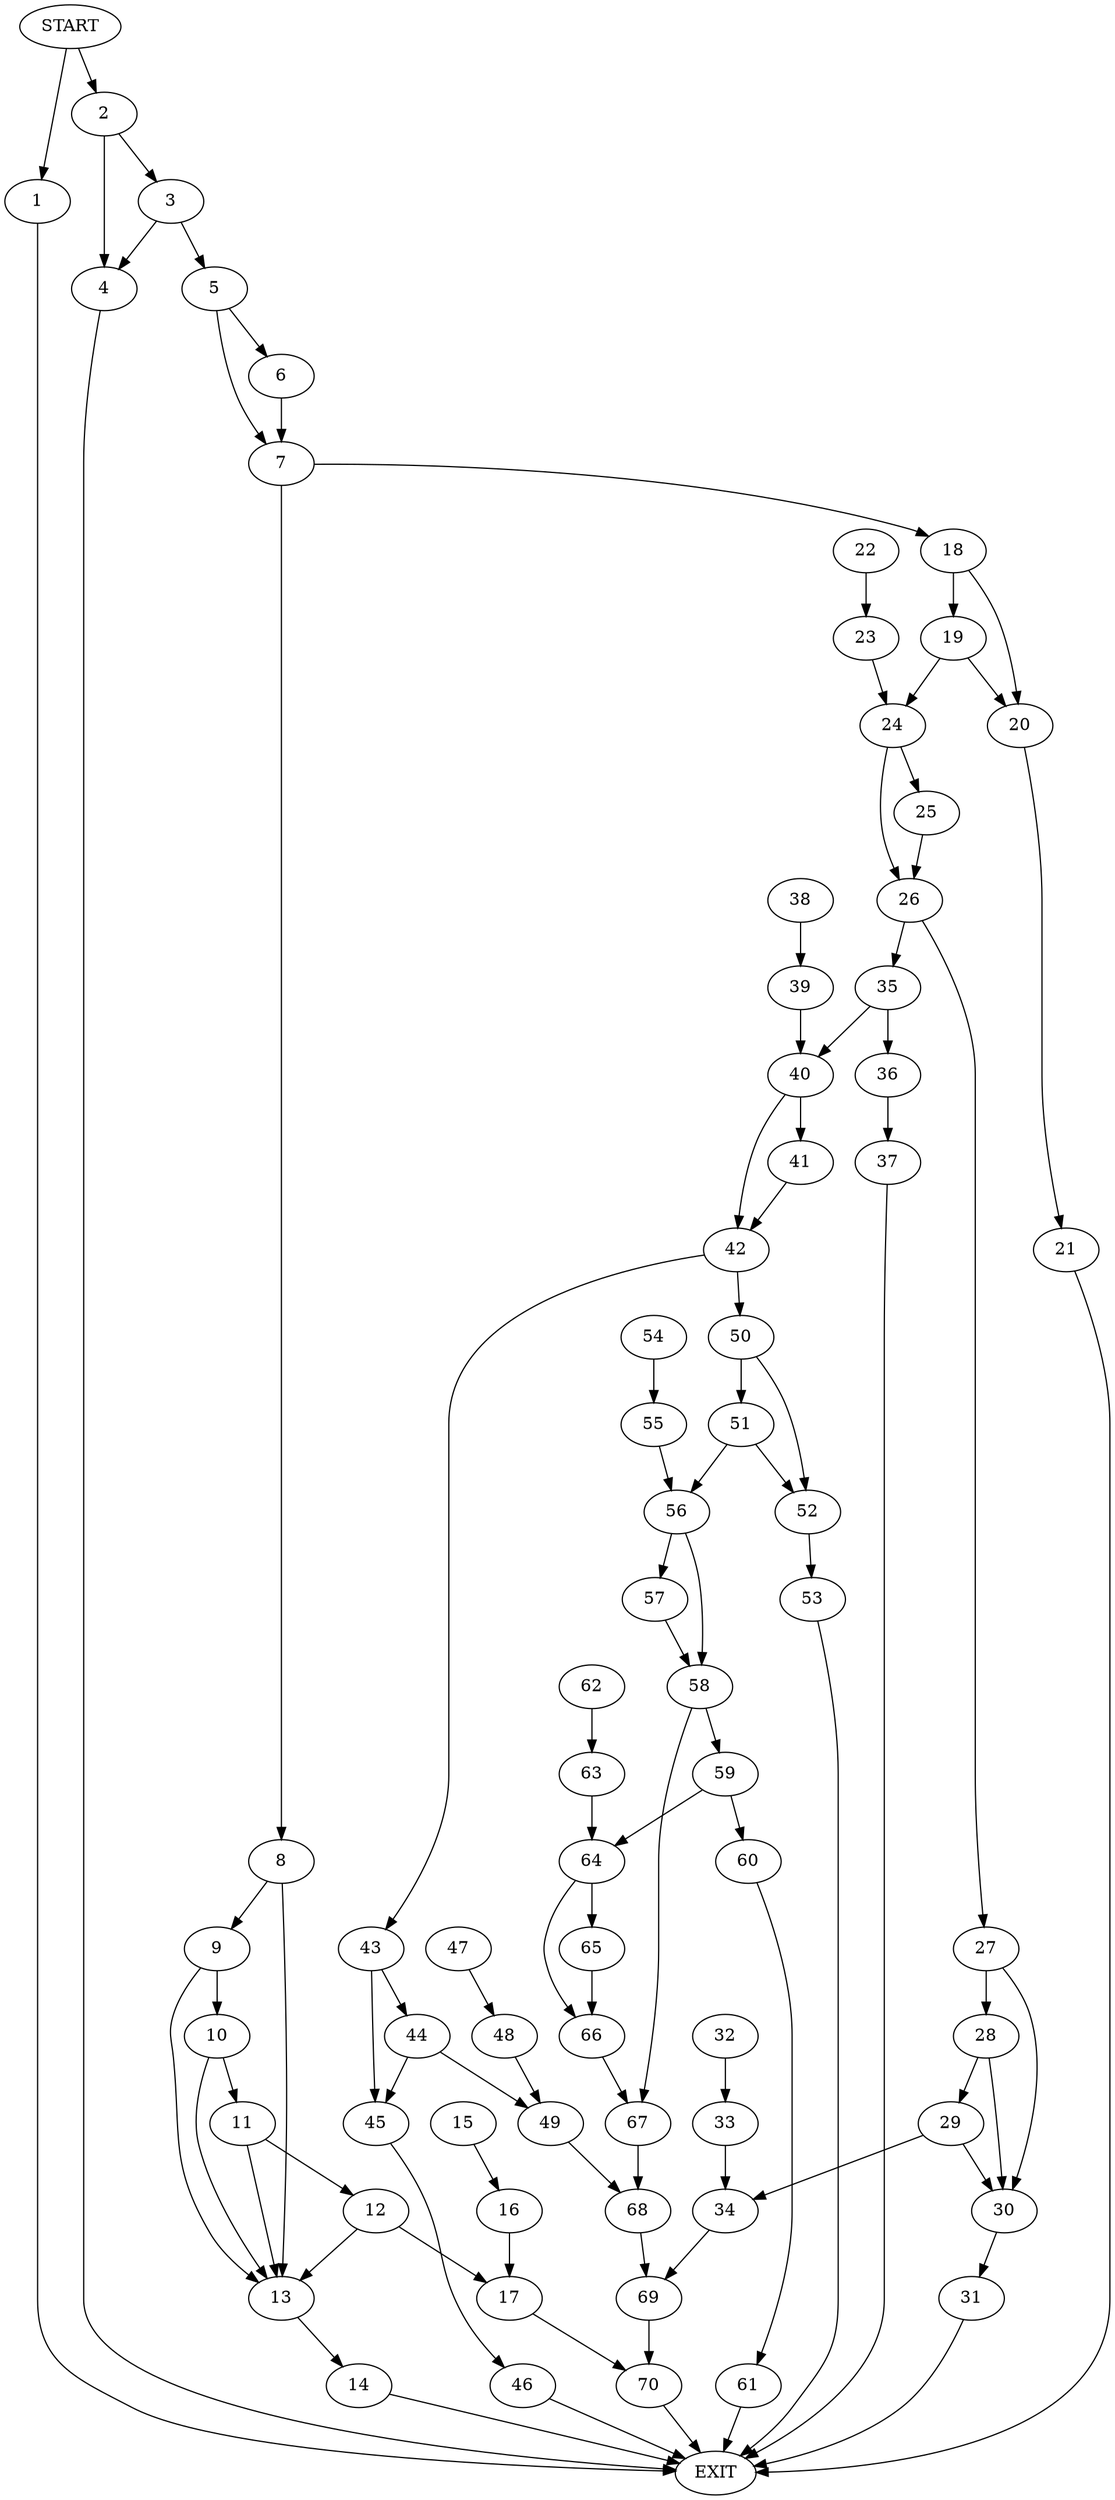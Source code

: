 digraph { 
0 [label="START"];
1;
2;
3;
4;
5;
6;
7;
8;
9;
10;
11;
12;
13;
14;
15;
16;
17;
18;
19;
20;
21;
22;
23;
24;
25;
26;
27;
28;
29;
30;
31;
32;
33;
34;
35;
36;
37;
38;
39;
40;
41;
42;
43;
44;
45;
46;
47;
48;
49;
50;
51;
52;
53;
54;
55;
56;
57;
58;
59;
60;
61;
62;
63;
64;
65;
66;
67;
68;
69;
70;
71[label="EXIT"];
0 -> 1;
0 -> 2;
1 -> 71;
2 -> 3;
2 -> 4;
3 -> 5;
3 -> 4;
4 -> 71;
5 -> 6;
5 -> 7;
6 -> 7;
7 -> 8;
7 -> 18;
8 -> 13;
8 -> 9;
9 -> 13;
9 -> 10;
10 -> 13;
10 -> 11;
11 -> 13;
11 -> 12;
12 -> 13;
12 -> 17;
13 -> 14;
14 -> 71;
15 -> 16;
16 -> 17;
17 -> 70;
18 -> 19;
18 -> 20;
19 -> 24;
19 -> 20;
20 -> 21;
21 -> 71;
22 -> 23;
23 -> 24;
24 -> 25;
24 -> 26;
25 -> 26;
26 -> 27;
26 -> 35;
27 -> 30;
27 -> 28;
28 -> 30;
28 -> 29;
29 -> 30;
29 -> 34;
30 -> 31;
31 -> 71;
32 -> 33;
33 -> 34;
34 -> 69;
35 -> 40;
35 -> 36;
36 -> 37;
37 -> 71;
38 -> 39;
39 -> 40;
40 -> 41;
40 -> 42;
41 -> 42;
42 -> 43;
42 -> 50;
43 -> 45;
43 -> 44;
44 -> 45;
44 -> 49;
45 -> 46;
46 -> 71;
47 -> 48;
48 -> 49;
49 -> 68;
50 -> 51;
50 -> 52;
51 -> 56;
51 -> 52;
52 -> 53;
53 -> 71;
54 -> 55;
55 -> 56;
56 -> 57;
56 -> 58;
57 -> 58;
58 -> 59;
58 -> 67;
59 -> 64;
59 -> 60;
60 -> 61;
61 -> 71;
62 -> 63;
63 -> 64;
64 -> 65;
64 -> 66;
65 -> 66;
66 -> 67;
67 -> 68;
68 -> 69;
69 -> 70;
70 -> 71;
}